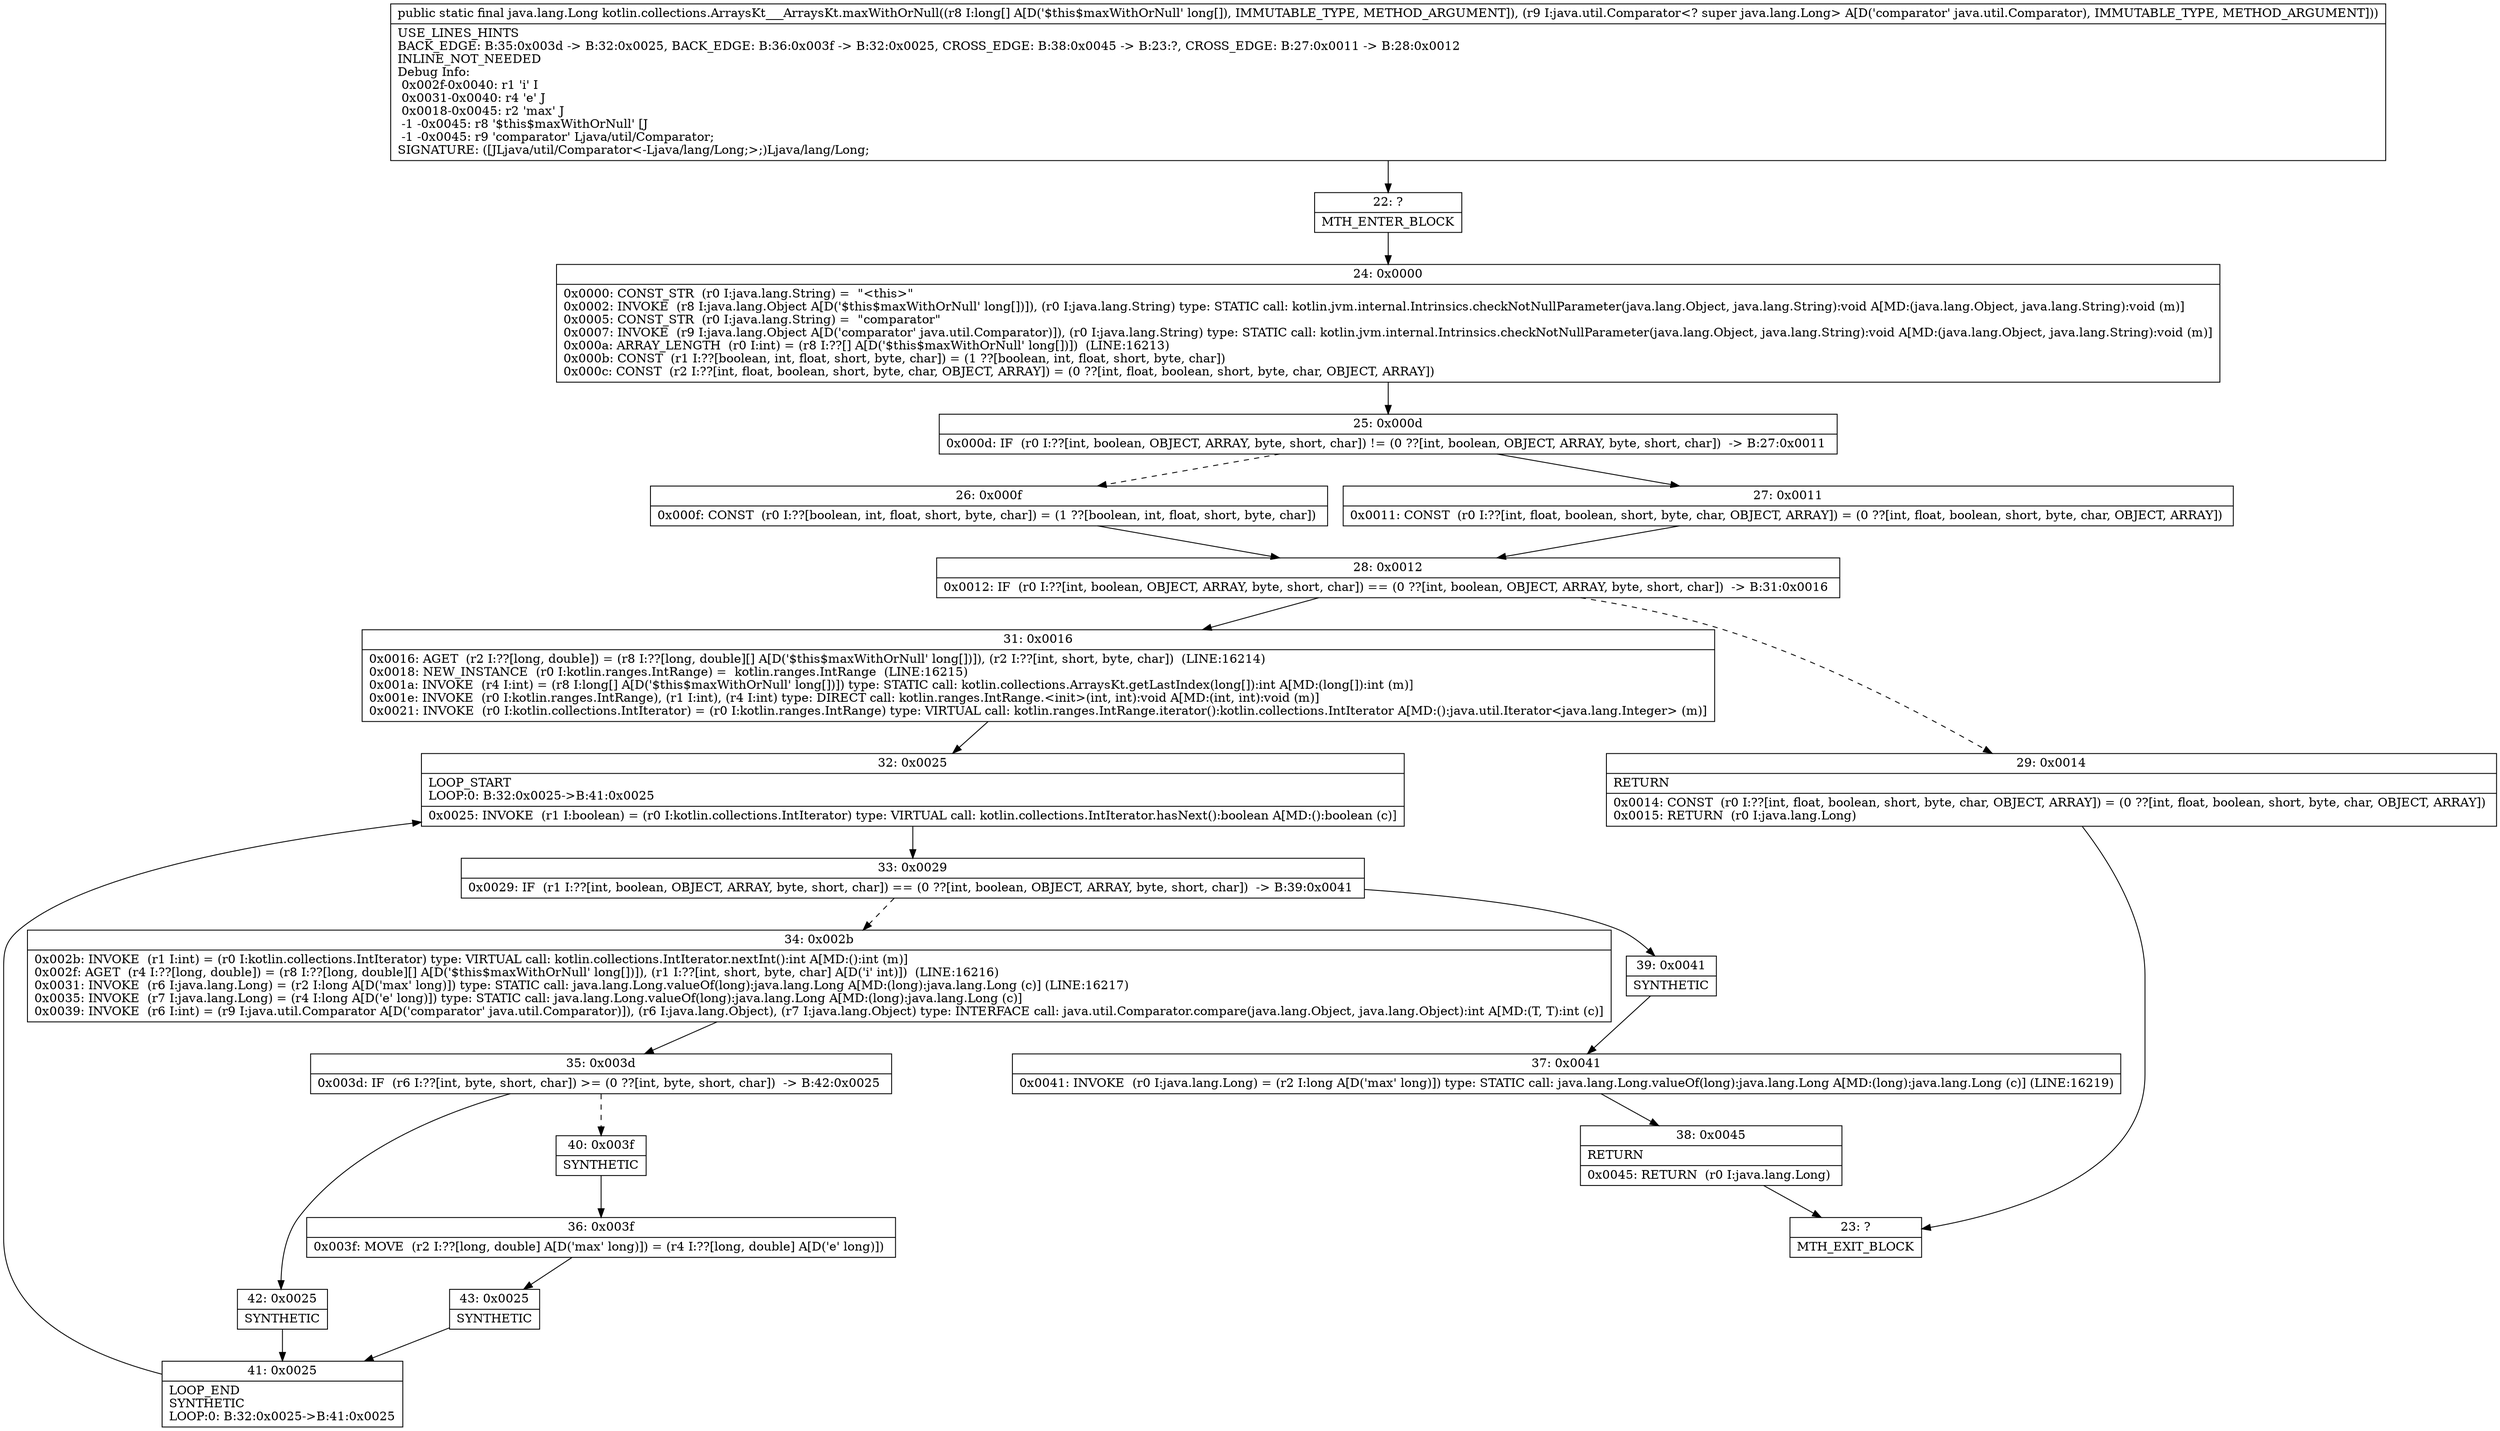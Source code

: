 digraph "CFG forkotlin.collections.ArraysKt___ArraysKt.maxWithOrNull([JLjava\/util\/Comparator;)Ljava\/lang\/Long;" {
Node_22 [shape=record,label="{22\:\ ?|MTH_ENTER_BLOCK\l}"];
Node_24 [shape=record,label="{24\:\ 0x0000|0x0000: CONST_STR  (r0 I:java.lang.String) =  \"\<this\>\" \l0x0002: INVOKE  (r8 I:java.lang.Object A[D('$this$maxWithOrNull' long[])]), (r0 I:java.lang.String) type: STATIC call: kotlin.jvm.internal.Intrinsics.checkNotNullParameter(java.lang.Object, java.lang.String):void A[MD:(java.lang.Object, java.lang.String):void (m)]\l0x0005: CONST_STR  (r0 I:java.lang.String) =  \"comparator\" \l0x0007: INVOKE  (r9 I:java.lang.Object A[D('comparator' java.util.Comparator)]), (r0 I:java.lang.String) type: STATIC call: kotlin.jvm.internal.Intrinsics.checkNotNullParameter(java.lang.Object, java.lang.String):void A[MD:(java.lang.Object, java.lang.String):void (m)]\l0x000a: ARRAY_LENGTH  (r0 I:int) = (r8 I:??[] A[D('$this$maxWithOrNull' long[])])  (LINE:16213)\l0x000b: CONST  (r1 I:??[boolean, int, float, short, byte, char]) = (1 ??[boolean, int, float, short, byte, char]) \l0x000c: CONST  (r2 I:??[int, float, boolean, short, byte, char, OBJECT, ARRAY]) = (0 ??[int, float, boolean, short, byte, char, OBJECT, ARRAY]) \l}"];
Node_25 [shape=record,label="{25\:\ 0x000d|0x000d: IF  (r0 I:??[int, boolean, OBJECT, ARRAY, byte, short, char]) != (0 ??[int, boolean, OBJECT, ARRAY, byte, short, char])  \-\> B:27:0x0011 \l}"];
Node_26 [shape=record,label="{26\:\ 0x000f|0x000f: CONST  (r0 I:??[boolean, int, float, short, byte, char]) = (1 ??[boolean, int, float, short, byte, char]) \l}"];
Node_28 [shape=record,label="{28\:\ 0x0012|0x0012: IF  (r0 I:??[int, boolean, OBJECT, ARRAY, byte, short, char]) == (0 ??[int, boolean, OBJECT, ARRAY, byte, short, char])  \-\> B:31:0x0016 \l}"];
Node_29 [shape=record,label="{29\:\ 0x0014|RETURN\l|0x0014: CONST  (r0 I:??[int, float, boolean, short, byte, char, OBJECT, ARRAY]) = (0 ??[int, float, boolean, short, byte, char, OBJECT, ARRAY]) \l0x0015: RETURN  (r0 I:java.lang.Long) \l}"];
Node_23 [shape=record,label="{23\:\ ?|MTH_EXIT_BLOCK\l}"];
Node_31 [shape=record,label="{31\:\ 0x0016|0x0016: AGET  (r2 I:??[long, double]) = (r8 I:??[long, double][] A[D('$this$maxWithOrNull' long[])]), (r2 I:??[int, short, byte, char])  (LINE:16214)\l0x0018: NEW_INSTANCE  (r0 I:kotlin.ranges.IntRange) =  kotlin.ranges.IntRange  (LINE:16215)\l0x001a: INVOKE  (r4 I:int) = (r8 I:long[] A[D('$this$maxWithOrNull' long[])]) type: STATIC call: kotlin.collections.ArraysKt.getLastIndex(long[]):int A[MD:(long[]):int (m)]\l0x001e: INVOKE  (r0 I:kotlin.ranges.IntRange), (r1 I:int), (r4 I:int) type: DIRECT call: kotlin.ranges.IntRange.\<init\>(int, int):void A[MD:(int, int):void (m)]\l0x0021: INVOKE  (r0 I:kotlin.collections.IntIterator) = (r0 I:kotlin.ranges.IntRange) type: VIRTUAL call: kotlin.ranges.IntRange.iterator():kotlin.collections.IntIterator A[MD:():java.util.Iterator\<java.lang.Integer\> (m)]\l}"];
Node_32 [shape=record,label="{32\:\ 0x0025|LOOP_START\lLOOP:0: B:32:0x0025\-\>B:41:0x0025\l|0x0025: INVOKE  (r1 I:boolean) = (r0 I:kotlin.collections.IntIterator) type: VIRTUAL call: kotlin.collections.IntIterator.hasNext():boolean A[MD:():boolean (c)]\l}"];
Node_33 [shape=record,label="{33\:\ 0x0029|0x0029: IF  (r1 I:??[int, boolean, OBJECT, ARRAY, byte, short, char]) == (0 ??[int, boolean, OBJECT, ARRAY, byte, short, char])  \-\> B:39:0x0041 \l}"];
Node_34 [shape=record,label="{34\:\ 0x002b|0x002b: INVOKE  (r1 I:int) = (r0 I:kotlin.collections.IntIterator) type: VIRTUAL call: kotlin.collections.IntIterator.nextInt():int A[MD:():int (m)]\l0x002f: AGET  (r4 I:??[long, double]) = (r8 I:??[long, double][] A[D('$this$maxWithOrNull' long[])]), (r1 I:??[int, short, byte, char] A[D('i' int)])  (LINE:16216)\l0x0031: INVOKE  (r6 I:java.lang.Long) = (r2 I:long A[D('max' long)]) type: STATIC call: java.lang.Long.valueOf(long):java.lang.Long A[MD:(long):java.lang.Long (c)] (LINE:16217)\l0x0035: INVOKE  (r7 I:java.lang.Long) = (r4 I:long A[D('e' long)]) type: STATIC call: java.lang.Long.valueOf(long):java.lang.Long A[MD:(long):java.lang.Long (c)]\l0x0039: INVOKE  (r6 I:int) = (r9 I:java.util.Comparator A[D('comparator' java.util.Comparator)]), (r6 I:java.lang.Object), (r7 I:java.lang.Object) type: INTERFACE call: java.util.Comparator.compare(java.lang.Object, java.lang.Object):int A[MD:(T, T):int (c)]\l}"];
Node_35 [shape=record,label="{35\:\ 0x003d|0x003d: IF  (r6 I:??[int, byte, short, char]) \>= (0 ??[int, byte, short, char])  \-\> B:42:0x0025 \l}"];
Node_40 [shape=record,label="{40\:\ 0x003f|SYNTHETIC\l}"];
Node_36 [shape=record,label="{36\:\ 0x003f|0x003f: MOVE  (r2 I:??[long, double] A[D('max' long)]) = (r4 I:??[long, double] A[D('e' long)]) \l}"];
Node_43 [shape=record,label="{43\:\ 0x0025|SYNTHETIC\l}"];
Node_41 [shape=record,label="{41\:\ 0x0025|LOOP_END\lSYNTHETIC\lLOOP:0: B:32:0x0025\-\>B:41:0x0025\l}"];
Node_42 [shape=record,label="{42\:\ 0x0025|SYNTHETIC\l}"];
Node_39 [shape=record,label="{39\:\ 0x0041|SYNTHETIC\l}"];
Node_37 [shape=record,label="{37\:\ 0x0041|0x0041: INVOKE  (r0 I:java.lang.Long) = (r2 I:long A[D('max' long)]) type: STATIC call: java.lang.Long.valueOf(long):java.lang.Long A[MD:(long):java.lang.Long (c)] (LINE:16219)\l}"];
Node_38 [shape=record,label="{38\:\ 0x0045|RETURN\l|0x0045: RETURN  (r0 I:java.lang.Long) \l}"];
Node_27 [shape=record,label="{27\:\ 0x0011|0x0011: CONST  (r0 I:??[int, float, boolean, short, byte, char, OBJECT, ARRAY]) = (0 ??[int, float, boolean, short, byte, char, OBJECT, ARRAY]) \l}"];
MethodNode[shape=record,label="{public static final java.lang.Long kotlin.collections.ArraysKt___ArraysKt.maxWithOrNull((r8 I:long[] A[D('$this$maxWithOrNull' long[]), IMMUTABLE_TYPE, METHOD_ARGUMENT]), (r9 I:java.util.Comparator\<? super java.lang.Long\> A[D('comparator' java.util.Comparator), IMMUTABLE_TYPE, METHOD_ARGUMENT]))  | USE_LINES_HINTS\lBACK_EDGE: B:35:0x003d \-\> B:32:0x0025, BACK_EDGE: B:36:0x003f \-\> B:32:0x0025, CROSS_EDGE: B:38:0x0045 \-\> B:23:?, CROSS_EDGE: B:27:0x0011 \-\> B:28:0x0012\lINLINE_NOT_NEEDED\lDebug Info:\l  0x002f\-0x0040: r1 'i' I\l  0x0031\-0x0040: r4 'e' J\l  0x0018\-0x0045: r2 'max' J\l  \-1 \-0x0045: r8 '$this$maxWithOrNull' [J\l  \-1 \-0x0045: r9 'comparator' Ljava\/util\/Comparator;\lSIGNATURE: ([JLjava\/util\/Comparator\<\-Ljava\/lang\/Long;\>;)Ljava\/lang\/Long;\l}"];
MethodNode -> Node_22;Node_22 -> Node_24;
Node_24 -> Node_25;
Node_25 -> Node_26[style=dashed];
Node_25 -> Node_27;
Node_26 -> Node_28;
Node_28 -> Node_29[style=dashed];
Node_28 -> Node_31;
Node_29 -> Node_23;
Node_31 -> Node_32;
Node_32 -> Node_33;
Node_33 -> Node_34[style=dashed];
Node_33 -> Node_39;
Node_34 -> Node_35;
Node_35 -> Node_40[style=dashed];
Node_35 -> Node_42;
Node_40 -> Node_36;
Node_36 -> Node_43;
Node_43 -> Node_41;
Node_41 -> Node_32;
Node_42 -> Node_41;
Node_39 -> Node_37;
Node_37 -> Node_38;
Node_38 -> Node_23;
Node_27 -> Node_28;
}

